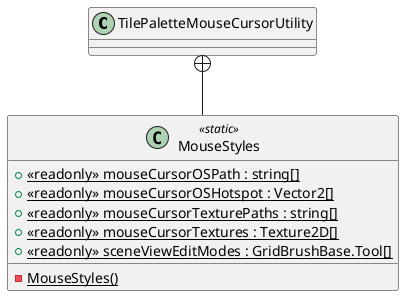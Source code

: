 @startuml
class TilePaletteMouseCursorUtility {
}
class MouseStyles <<static>> {
    + {static} <<readonly>> mouseCursorOSPath : string[]
    + {static} <<readonly>> mouseCursorOSHotspot : Vector2[]
    + {static} <<readonly>> mouseCursorTexturePaths : string[]
    + {static} <<readonly>> mouseCursorTextures : Texture2D[]
    + {static} <<readonly>> sceneViewEditModes : GridBrushBase.Tool[]
    {static} - MouseStyles()
}
TilePaletteMouseCursorUtility +-- MouseStyles
@enduml
